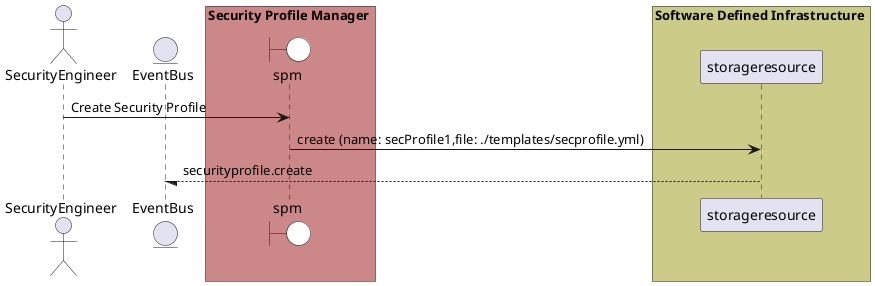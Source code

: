 @startuml

actor "SecurityEngineer"


entity EventBus

box Security Profile Manager #cc8888
    boundary spm #white
end box


box Software Defined Infrastructure #cccc88
            participant storageresource
    end box


"SecurityEngineer" -> spm: Create Security Profile

    spm -> "storageresource": create (name: secProfile1,file: ./templates/secprofile.yml)

    "storageresource" --/ EventBus: securityprofile.create



@enduml
